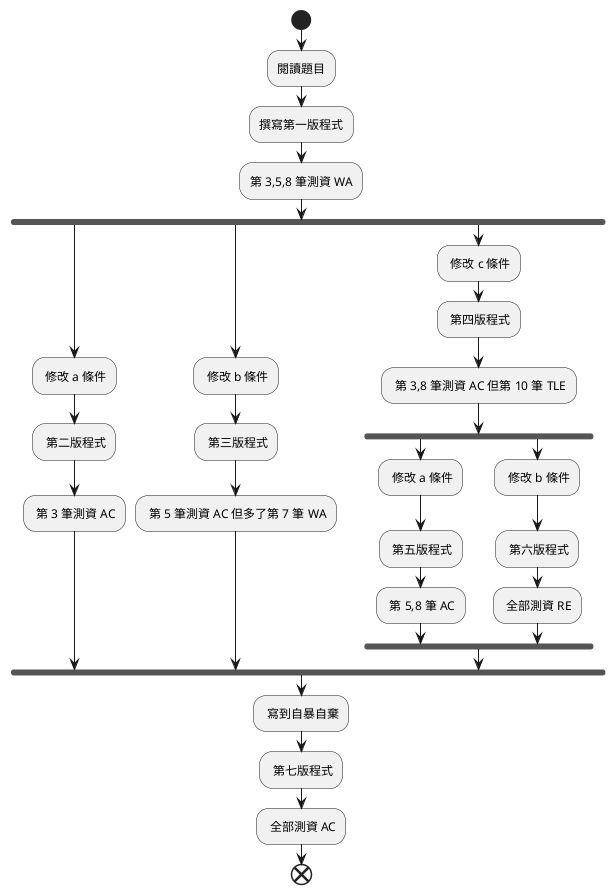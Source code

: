 @startuml
start
:閱讀題目;
:撰寫第一版程式;
:第 3,5,8 筆測資 WA;
fork
: 修改 a 條件;
: 第二版程式;
: 第 3 筆測資 AC;
fork again
: 修改 b 條件;
: 第三版程式;
: 第 5 筆測資 AC 但多了第 7 筆 WA;
fork again
: 修改 c 條件;
: 第四版程式;
: 第 3,8 筆測資 AC 但第 10 筆 TLE;
    fork
    : 修改 a 條件;
    : 第五版程式;
    : 第 5,8 筆 AC;
    fork again
    : 修改 b 條件;
    : 第六版程式;
    : 全部測資 RE;
    end fork
end fork
: 寫到自暴自棄;
: 第七版程式;
: 全部測資 AC;
end
@enduml